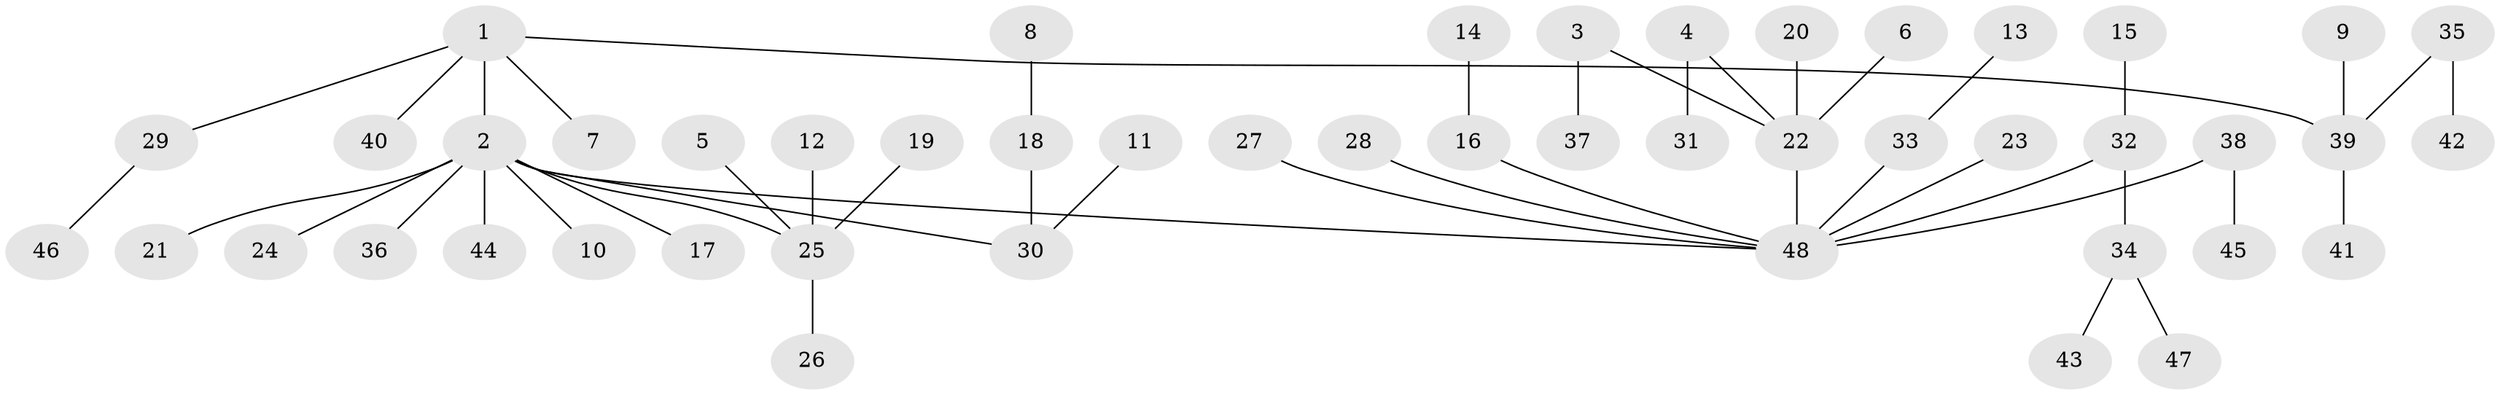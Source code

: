 // original degree distribution, {6: 0.031578947368421054, 7: 0.010526315789473684, 3: 0.12631578947368421, 5: 0.031578947368421054, 4: 0.031578947368421054, 2: 0.28421052631578947, 1: 0.4842105263157895}
// Generated by graph-tools (version 1.1) at 2025/50/03/09/25 03:50:21]
// undirected, 48 vertices, 47 edges
graph export_dot {
graph [start="1"]
  node [color=gray90,style=filled];
  1;
  2;
  3;
  4;
  5;
  6;
  7;
  8;
  9;
  10;
  11;
  12;
  13;
  14;
  15;
  16;
  17;
  18;
  19;
  20;
  21;
  22;
  23;
  24;
  25;
  26;
  27;
  28;
  29;
  30;
  31;
  32;
  33;
  34;
  35;
  36;
  37;
  38;
  39;
  40;
  41;
  42;
  43;
  44;
  45;
  46;
  47;
  48;
  1 -- 2 [weight=1.0];
  1 -- 7 [weight=1.0];
  1 -- 29 [weight=1.0];
  1 -- 39 [weight=1.0];
  1 -- 40 [weight=1.0];
  2 -- 10 [weight=1.0];
  2 -- 17 [weight=1.0];
  2 -- 21 [weight=1.0];
  2 -- 24 [weight=1.0];
  2 -- 25 [weight=1.0];
  2 -- 30 [weight=1.0];
  2 -- 36 [weight=1.0];
  2 -- 44 [weight=1.0];
  2 -- 48 [weight=1.0];
  3 -- 22 [weight=1.0];
  3 -- 37 [weight=1.0];
  4 -- 22 [weight=1.0];
  4 -- 31 [weight=1.0];
  5 -- 25 [weight=1.0];
  6 -- 22 [weight=1.0];
  8 -- 18 [weight=1.0];
  9 -- 39 [weight=1.0];
  11 -- 30 [weight=1.0];
  12 -- 25 [weight=1.0];
  13 -- 33 [weight=1.0];
  14 -- 16 [weight=1.0];
  15 -- 32 [weight=1.0];
  16 -- 48 [weight=1.0];
  18 -- 30 [weight=1.0];
  19 -- 25 [weight=1.0];
  20 -- 22 [weight=1.0];
  22 -- 48 [weight=1.0];
  23 -- 48 [weight=1.0];
  25 -- 26 [weight=1.0];
  27 -- 48 [weight=1.0];
  28 -- 48 [weight=1.0];
  29 -- 46 [weight=1.0];
  32 -- 34 [weight=1.0];
  32 -- 48 [weight=1.0];
  33 -- 48 [weight=1.0];
  34 -- 43 [weight=1.0];
  34 -- 47 [weight=1.0];
  35 -- 39 [weight=1.0];
  35 -- 42 [weight=1.0];
  38 -- 45 [weight=1.0];
  38 -- 48 [weight=1.0];
  39 -- 41 [weight=1.0];
}
